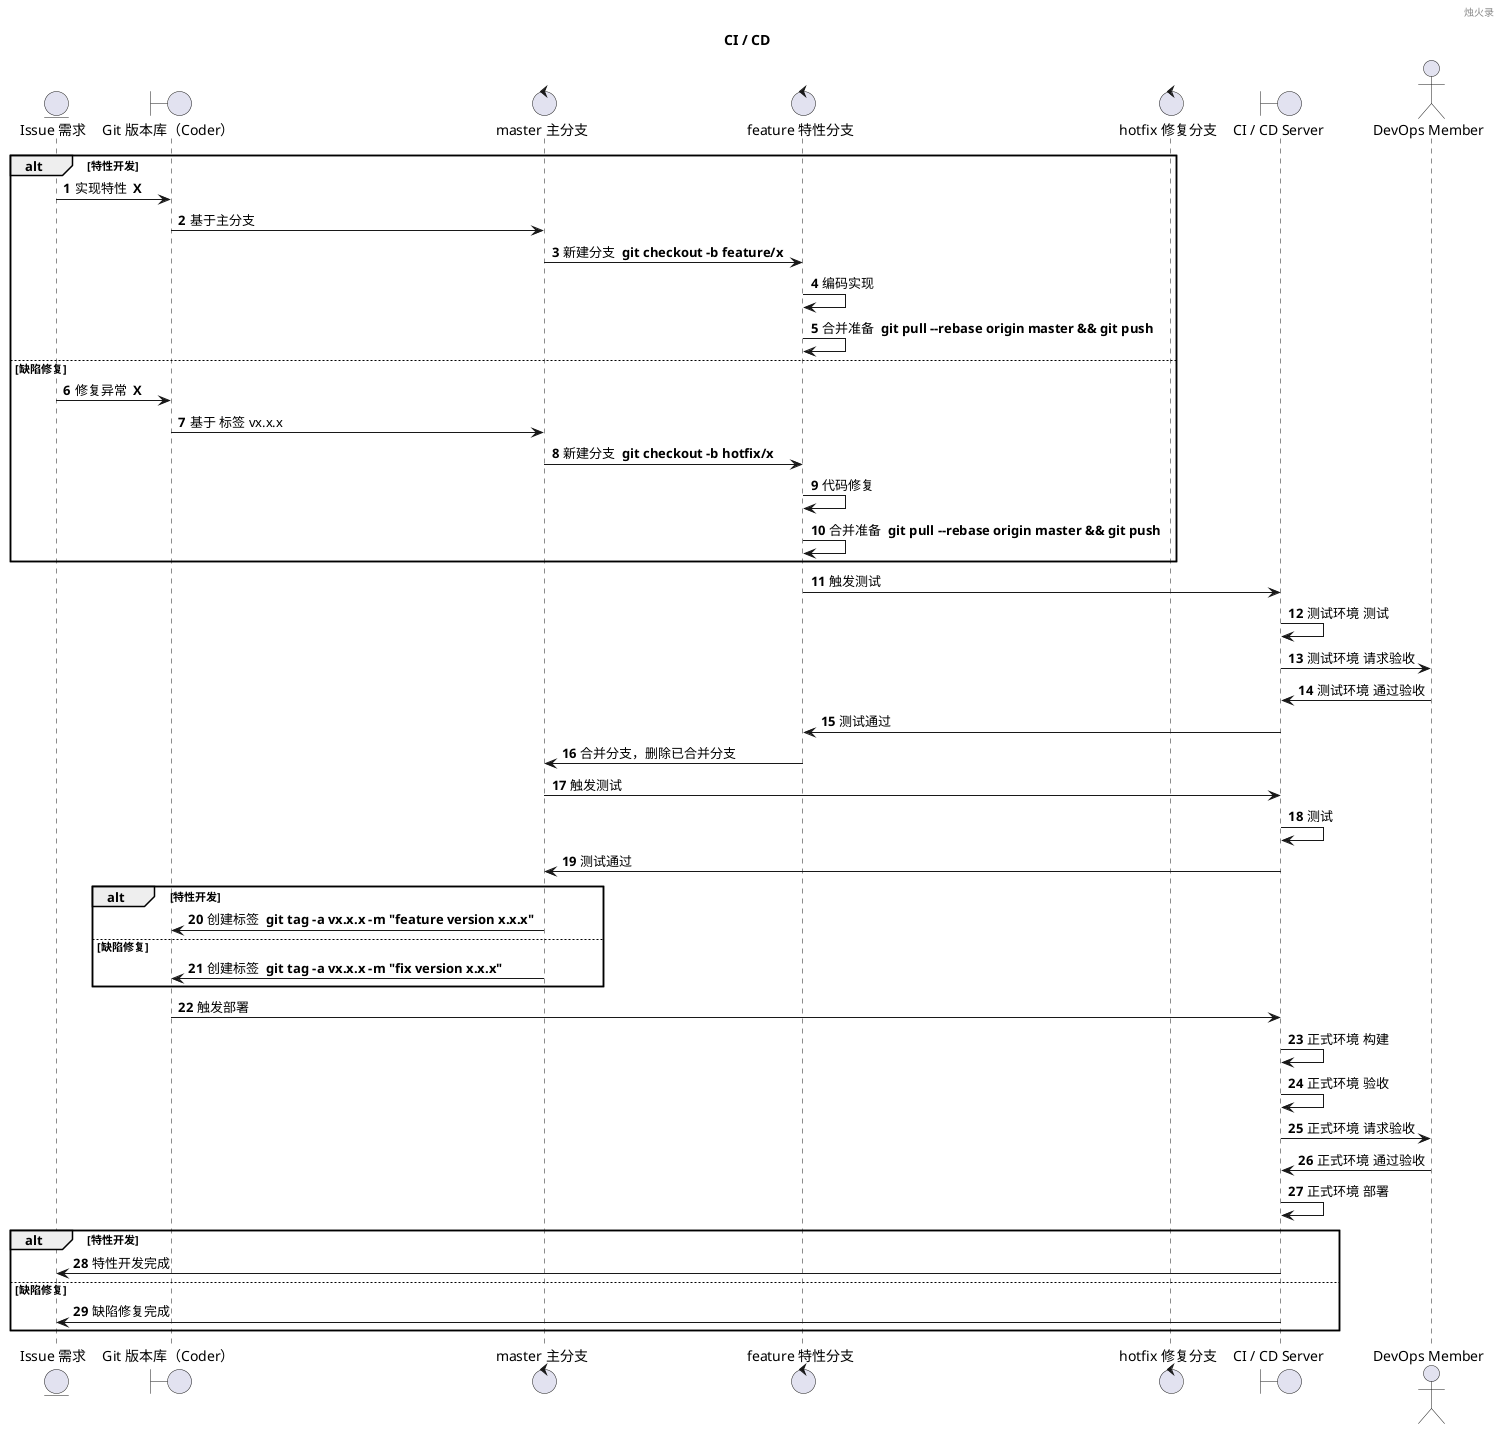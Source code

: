 @startuml
header 烛火录

title CI / CD

autonumber

entity "Issue 需求" as Idea
boundary "Git 版本库（Coder）" as Git
control "master 主分支" as Master
control "feature 特性分支" as Feature
control "hotfix 修复分支" as Hotfix
boundary "CI / CD Server" as Pipeline
actor "DevOps Member" as DevOpsMember

alt 特性开发
  Idea -> Git : 实现特性 ** X **
  Git -> Master : 基于主分支
  Master -> Feature : 新建分支 ** git checkout -b feature/x **
  Feature -> Feature : 编码实现
  Feature -> Feature : 合并准备 ** git pull --rebase origin master && git push **
else 缺陷修复
  Idea -> Git : 修复异常 ** X **
  Git -> Master : 基于 标签 vx.x.x
  Master -> Feature : 新建分支 ** git checkout -b hotfix/x **
  Feature -> Feature : 代码修复
  Feature -> Feature : 合并准备 ** git pull --rebase origin master && git push **
end

Feature -> Pipeline : 触发测试
Pipeline -> Pipeline : 测试环境 测试
Pipeline -> DevOpsMember : 测试环境 请求验收
DevOpsMember -> Pipeline : 测试环境 通过验收
Pipeline -> Feature : 测试通过
Feature -> Master : 合并分支，删除已合并分支
Master -> Pipeline : 触发测试
Pipeline -> Pipeline : 测试
Pipeline -> Master : 测试通过

alt 特性开发
Master -> Git : 创建标签 ** git tag -a vx.x.x -m "feature version x.x.x" **
else 缺陷修复
Master -> Git : 创建标签 ** git tag -a vx.x.x -m "fix version x.x.x" **
end

Git -> Pipeline : 触发部署
Pipeline -> Pipeline : 正式环境 构建
Pipeline -> Pipeline : 正式环境 验收
Pipeline -> DevOpsMember : 正式环境 请求验收
DevOpsMember -> Pipeline : 正式环境 通过验收
Pipeline -> Pipeline : 正式环境 部署

alt 特性开发
Pipeline -> Idea : 特性开发完成
else 缺陷修复
Pipeline -> Idea : 缺陷修复完成
end

@enduml